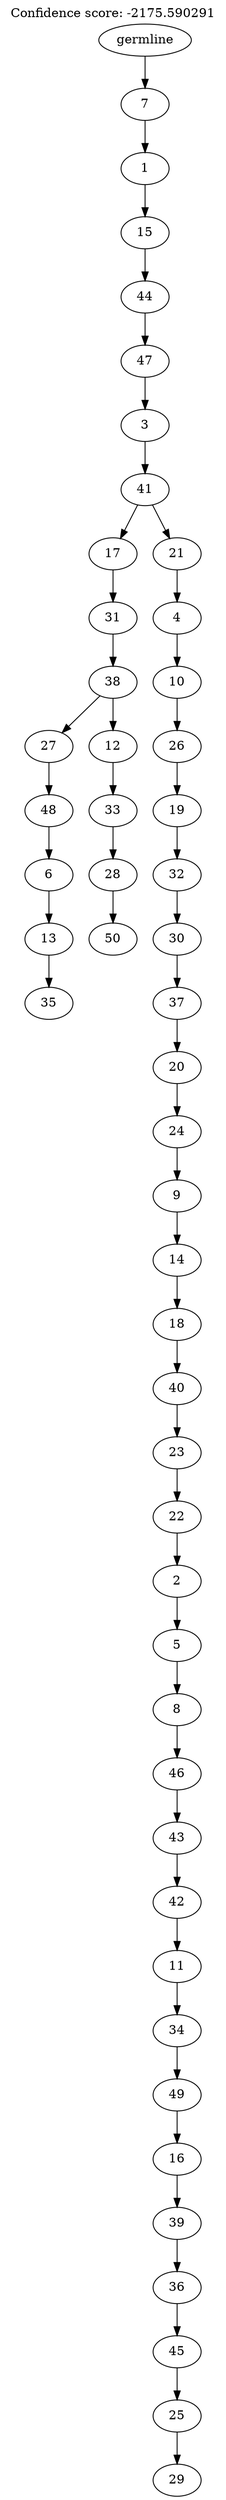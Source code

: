 digraph g {
	"49" -> "50";
	"50" [label="35"];
	"48" -> "49";
	"49" [label="13"];
	"47" -> "48";
	"48" [label="6"];
	"46" -> "47";
	"47" [label="48"];
	"44" -> "45";
	"45" [label="50"];
	"43" -> "44";
	"44" [label="28"];
	"42" -> "43";
	"43" [label="33"];
	"41" -> "42";
	"42" [label="12"];
	"41" -> "46";
	"46" [label="27"];
	"40" -> "41";
	"41" [label="38"];
	"39" -> "40";
	"40" [label="31"];
	"37" -> "38";
	"38" [label="29"];
	"36" -> "37";
	"37" [label="25"];
	"35" -> "36";
	"36" [label="45"];
	"34" -> "35";
	"35" [label="36"];
	"33" -> "34";
	"34" [label="39"];
	"32" -> "33";
	"33" [label="16"];
	"31" -> "32";
	"32" [label="49"];
	"30" -> "31";
	"31" [label="34"];
	"29" -> "30";
	"30" [label="11"];
	"28" -> "29";
	"29" [label="42"];
	"27" -> "28";
	"28" [label="43"];
	"26" -> "27";
	"27" [label="46"];
	"25" -> "26";
	"26" [label="8"];
	"24" -> "25";
	"25" [label="5"];
	"23" -> "24";
	"24" [label="2"];
	"22" -> "23";
	"23" [label="22"];
	"21" -> "22";
	"22" [label="23"];
	"20" -> "21";
	"21" [label="40"];
	"19" -> "20";
	"20" [label="18"];
	"18" -> "19";
	"19" [label="14"];
	"17" -> "18";
	"18" [label="9"];
	"16" -> "17";
	"17" [label="24"];
	"15" -> "16";
	"16" [label="20"];
	"14" -> "15";
	"15" [label="37"];
	"13" -> "14";
	"14" [label="30"];
	"12" -> "13";
	"13" [label="32"];
	"11" -> "12";
	"12" [label="19"];
	"10" -> "11";
	"11" [label="26"];
	"9" -> "10";
	"10" [label="10"];
	"8" -> "9";
	"9" [label="4"];
	"7" -> "8";
	"8" [label="21"];
	"7" -> "39";
	"39" [label="17"];
	"6" -> "7";
	"7" [label="41"];
	"5" -> "6";
	"6" [label="3"];
	"4" -> "5";
	"5" [label="47"];
	"3" -> "4";
	"4" [label="44"];
	"2" -> "3";
	"3" [label="15"];
	"1" -> "2";
	"2" [label="1"];
	"0" -> "1";
	"1" [label="7"];
	"0" [label="germline"];
	labelloc="t";
	label="Confidence score: -2175.590291";
}

